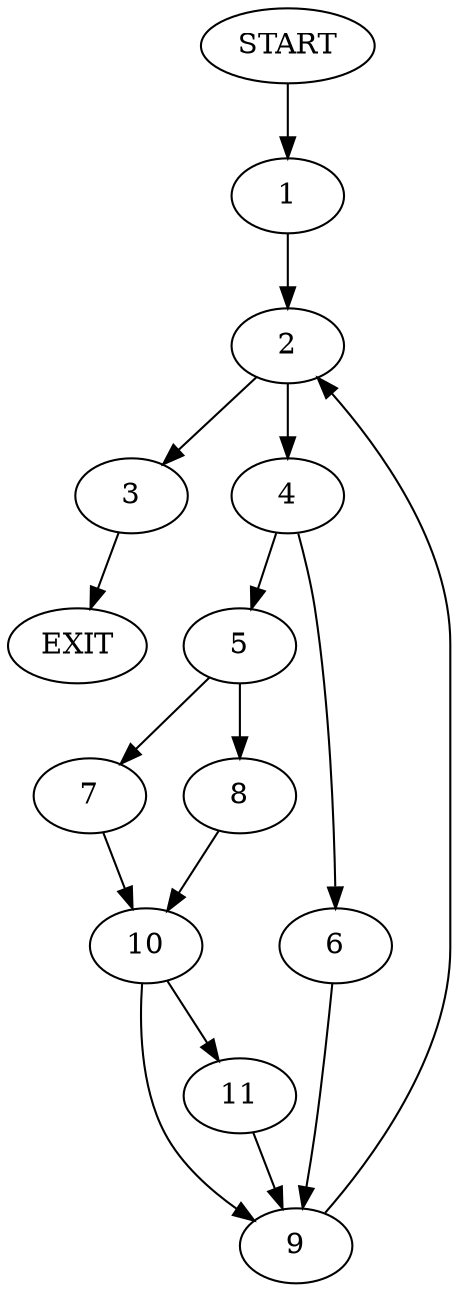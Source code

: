 digraph {
0 [label="START"]
12 [label="EXIT"]
0 -> 1
1 -> 2
2 -> 3
2 -> 4
3 -> 12
4 -> 5
4 -> 6
5 -> 7
5 -> 8
6 -> 9
7 -> 10
8 -> 10
10 -> 11
10 -> 9
11 -> 9
9 -> 2
}

